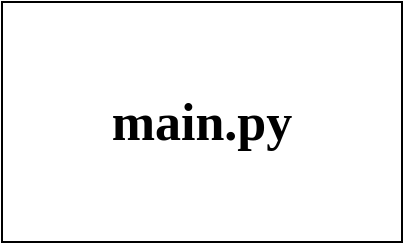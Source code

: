 <mxfile version="14.2.6" type="github">
  <diagram id="Axaw1c1yG8BHVxGf_41Q" name="Page-1">
    <mxGraphModel dx="1113" dy="733" grid="1" gridSize="10" guides="1" tooltips="1" connect="1" arrows="1" fold="1" page="1" pageScale="1" pageWidth="2336" pageHeight="1654" math="0" shadow="0">
      <root>
        <mxCell id="0" />
        <mxCell id="1" parent="0" />
        <object label="&lt;b style=&quot;font-size: 26px;&quot;&gt;%Module%&lt;br style=&quot;font-size: 26px;&quot;&gt;&lt;/b&gt;" Module="main.py" Input_1="" Input_2="" Output_1="" Output_2="" placeholders="1" Comments="" id="fk-Ki8HbiVKFgRnxKCto-10">
          <mxCell style="rounded=0;whiteSpace=wrap;html=1;fontSize=26;fontFamily=Verdana;" vertex="1" parent="1">
            <mxGeometry x="1000" y="760" width="200" height="120" as="geometry" />
          </mxCell>
        </object>
      </root>
    </mxGraphModel>
  </diagram>
</mxfile>
